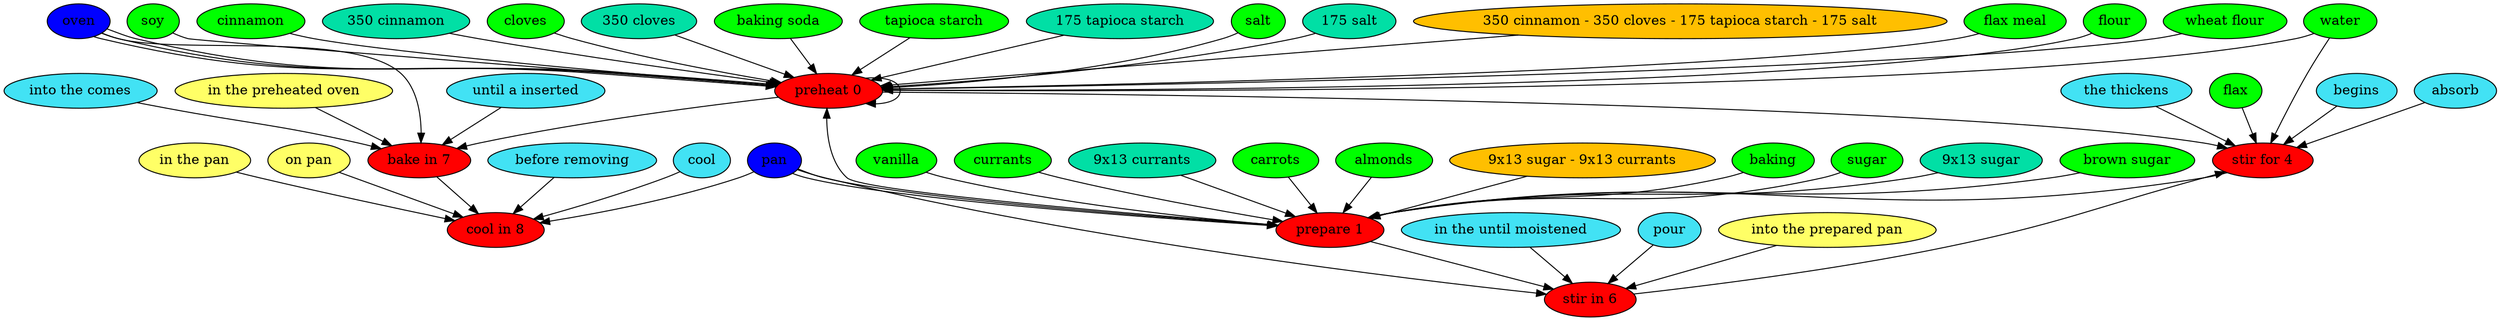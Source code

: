 digraph G {
"preheat 0" [style=filled, fillcolor=red];
oven [style=filled, fillcolor="#0000ff"];
oven -> "preheat 0";
"prepare 1" [style=filled, fillcolor=red];
baking [style=filled, fillcolor=green];
baking -> "prepare 1";
pan [style=filled, fillcolor="#0000ff"];
pan -> "prepare 1";
"preheat 0" [style=filled, fillcolor=red];
flour [style=filled, fillcolor=green];
flour -> "preheat 0";
"wheat flour" [style=filled, fillcolor=green];
"wheat flour" -> "preheat 0";
soy [style=filled, fillcolor=green];
soy -> "preheat 0";
cinnamon [style=filled, fillcolor=green];
cinnamon -> "preheat 0";
"350 cinnamon" [style=filled, fillcolor="#01DFA5"];
"350 cinnamon" -> "preheat 0";
cloves [style=filled, fillcolor=green];
cloves -> "preheat 0";
"350 cloves" [style=filled, fillcolor="#01DFA5"];
"350 cloves" -> "preheat 0";
"baking soda" [style=filled, fillcolor=green];
"baking soda" -> "preheat 0";
"tapioca starch" [style=filled, fillcolor=green];
"tapioca starch" -> "preheat 0";
"175 tapioca starch" [style=filled, fillcolor="#01DFA5"];
"175 tapioca starch" -> "preheat 0";
salt [style=filled, fillcolor=green];
salt -> "preheat 0";
"175 salt" [style=filled, fillcolor="#01DFA5"];
"175 salt" -> "preheat 0";
oven [style=filled, fillcolor="#0000ff"];
oven -> "preheat 0";
"350 cinnamon - 350 cloves - 175 tapioca starch - 175 salt" [style=filled, fillcolor="#FFBF00"];
"350 cinnamon - 350 cloves - 175 tapioca starch - 175 salt" -> "preheat 0";
"preheat 0" [style=filled, fillcolor=red];
water [style=filled, fillcolor=green];
water -> "preheat 0";
"flax meal" [style=filled, fillcolor=green];
"flax meal" -> "preheat 0";
oven [style=filled, fillcolor="#0000ff"];
oven -> "preheat 0";
"stir for 4" [style=filled, fillcolor=red];
begins [style=filled, fillcolor="#42e2f4"];
begins -> "stir for 4";
absorb [style=filled, fillcolor="#42e2f4"];
absorb -> "stir for 4";
"the thickens" [style=filled, fillcolor="#42e2f4"];
"the thickens" -> "stir for 4";
flax [style=filled, fillcolor=green];
flax -> "stir for 4";
water [style=filled, fillcolor=green];
water -> "stir for 4";
"prepare 1" [style=filled, fillcolor=red];
sugar [style=filled, fillcolor=green];
sugar -> "prepare 1";
"9x13 sugar" [style=filled, fillcolor="#01DFA5"];
"9x13 sugar" -> "prepare 1";
"brown sugar" [style=filled, fillcolor=green];
"brown sugar" -> "prepare 1";
vanilla [style=filled, fillcolor=green];
vanilla -> "prepare 1";
currants [style=filled, fillcolor=green];
currants -> "prepare 1";
"9x13 currants" [style=filled, fillcolor="#01DFA5"];
"9x13 currants" -> "prepare 1";
carrots [style=filled, fillcolor=green];
carrots -> "prepare 1";
almonds [style=filled, fillcolor=green];
almonds -> "prepare 1";
pan [style=filled, fillcolor="#0000ff"];
pan -> "prepare 1";
"9x13 sugar - 9x13 currants" [style=filled, fillcolor="#FFBF00"];
"9x13 sugar - 9x13 currants" -> "prepare 1";
"stir in 6" [style=filled, fillcolor=red];
"in the until moistened" [style=filled, fillcolor="#42e2f4"];
"in the until moistened" -> "stir in 6";
pour [style=filled, fillcolor="#42e2f4"];
pour -> "stir in 6";
pan [style=filled, fillcolor="#0000ff"];
pan -> "stir in 6";
"into the prepared pan" [style=filled, fillcolor="#ffff66"];
"into the prepared pan" -> "stir in 6";
"bake in 7" [style=filled, fillcolor=red];
"until a inserted" [style=filled, fillcolor="#42e2f4"];
"until a inserted" -> "bake in 7";
"into the comes" [style=filled, fillcolor="#42e2f4"];
"into the comes" -> "bake in 7";
oven [style=filled, fillcolor="#0000ff"];
oven -> "bake in 7";
"in the preheated oven" [style=filled, fillcolor="#ffff66"];
"in the preheated oven" -> "bake in 7";
"cool in 8" [style=filled, fillcolor=red];
"before removing" [style=filled, fillcolor="#42e2f4"];
"before removing" -> "cool in 8";
cool [style=filled, fillcolor="#42e2f4"];
cool -> "cool in 8";
pan [style=filled, fillcolor="#0000ff"];
pan -> "cool in 8";
"in the pan" [style=filled, fillcolor="#ffff66"];
"in the pan" -> "cool in 8";
"on pan" [style=filled, fillcolor="#ffff66"];
"on pan" -> "cool in 8";
"preheat 0" -> "bake in 7";
"prepare 1" -> "preheat 0";
"preheat 0" -> "preheat 0";
"preheat 0" -> "stir for 4";
"stir for 4" -> "prepare 1";
"prepare 1" -> "stir in 6";
"stir in 6" -> "stir for 4";
"bake in 7" -> "cool in 8";
}
